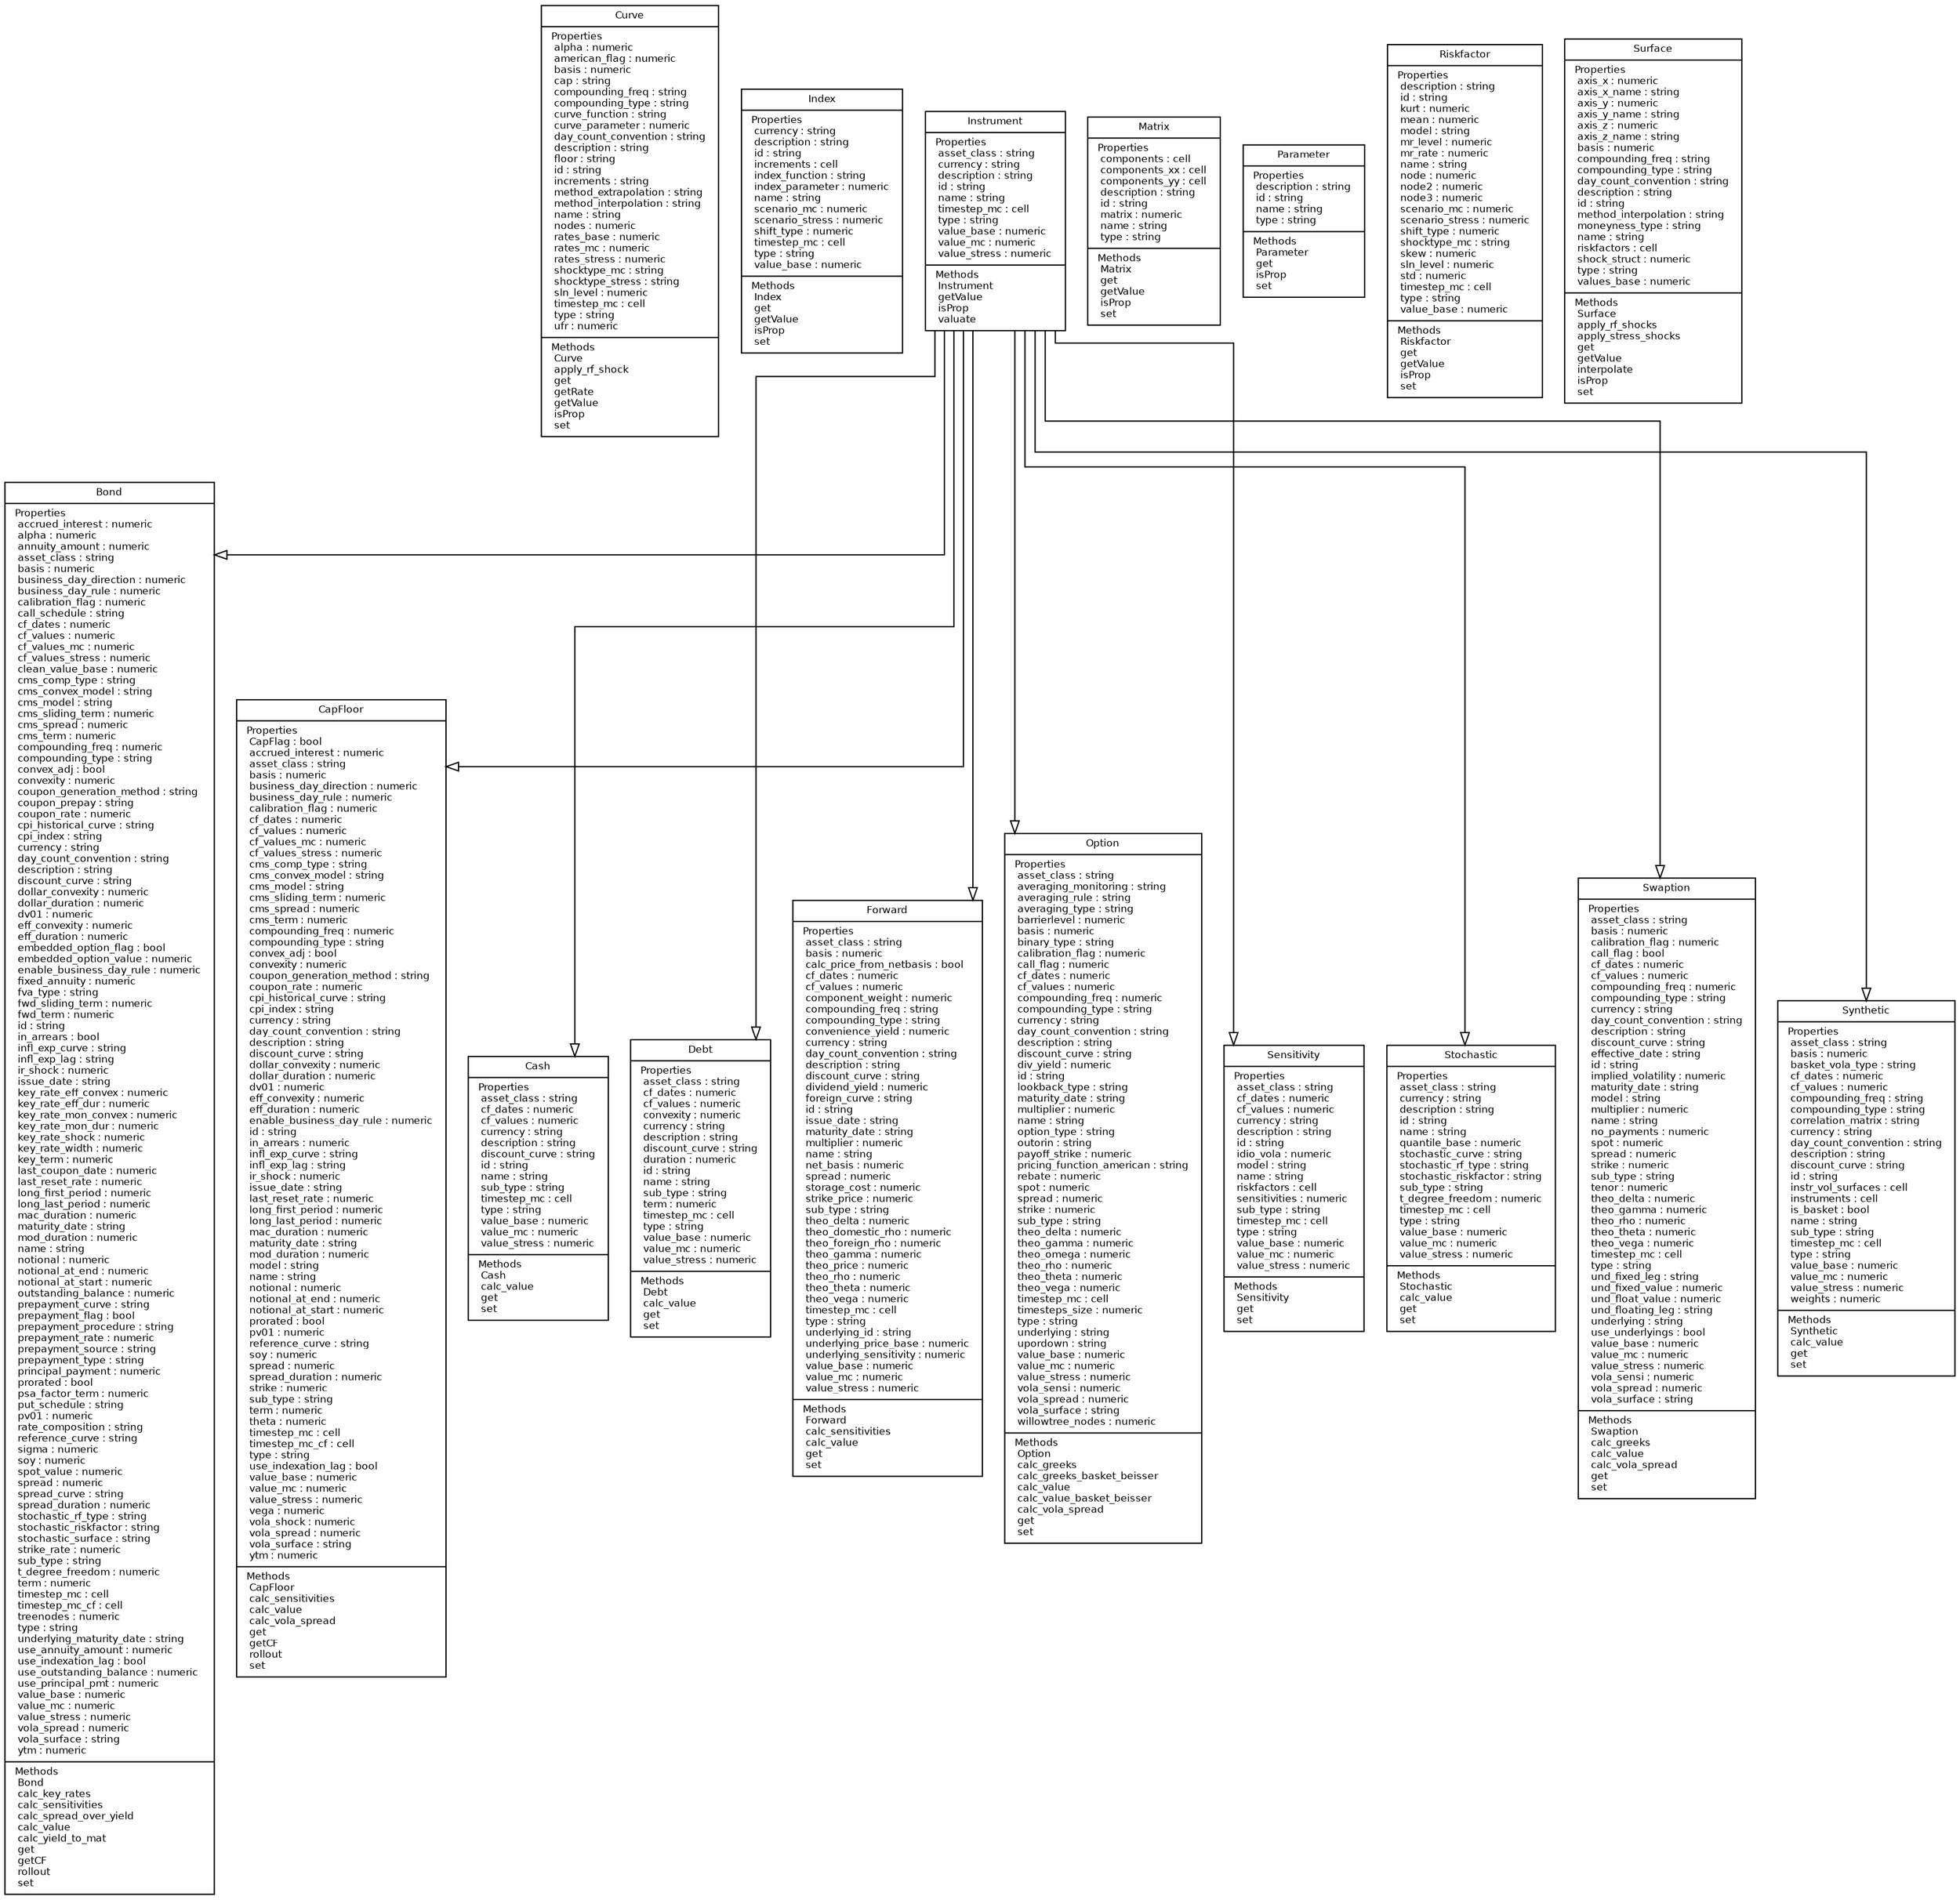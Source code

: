 digraph G {
	fontname = "Bitstream Vera Sans"
	fontsize = 8
	node [
		fontname = "Bitstream Vera Sans"
		fontsize = 8
		shape = "record"
	]
	edge [
		fontname = "Bitstream Vera Sans"
		fontsize = 8
	]
	graph [splines=ortho];
	Curve [ 
		label = "{ Curve | 
			Properties \l 
			alpha : numeric \l 
			american_flag : numeric \l 
			basis : numeric \l 
			cap : string \l 
			compounding_freq : string \l 
			compounding_type : string \l 
			curve_function : string \l 
			curve_parameter : numeric \l 
			day_count_convention : string \l 
			description : string \l 
			floor : string \l 
			id : string \l 
			increments : string \l 
			method_extrapolation : string \l 
			method_interpolation : string \l 
			name : string \l 
			nodes : numeric \l 
			rates_base : numeric \l 
			rates_mc : numeric \l 
			rates_stress : numeric \l 
			shocktype_mc : string \l 
			shocktype_stress : string \l 
			sln_level : numeric \l 
			timestep_mc : cell \l 
			type : string \l 
			ufr : numeric \l 
			 | 
			Methods \l 
			Curve \l 
			apply_rf_shock \l 
			get \l 
			getRate \l 
			getValue \l 
			isProp \l 
			set \l 
		}"
	]
	Index [ 
		label = "{ Index | 
			Properties \l 
			currency : string \l 
			description : string \l 
			id : string \l 
			increments : cell \l 
			index_function : string \l 
			index_parameter : numeric \l 
			name : string \l 
			scenario_mc : numeric \l 
			scenario_stress : numeric \l 
			shift_type : numeric \l 
			timestep_mc : cell \l 
			type : string \l 
			value_base : numeric \l 
			 | 
			Methods \l 
			Index \l 
			get \l 
			getValue \l 
			isProp \l 
			set \l 
		}"
	]
	Instrument [ 
		label = "{ Instrument | 
			Properties \l 
			asset_class : string \l 
			currency : string \l 
			description : string \l 
			id : string \l 
			name : string \l 
			timestep_mc : cell \l 
			type : string \l 
			value_base : numeric \l 
			value_mc : numeric \l 
			value_stress : numeric \l 
			 | 
			Methods \l 
			Instrument \l 
			getValue \l 
			isProp \l 
			valuate \l 
		}"
	]
	Matrix [ 
		label = "{ Matrix | 
			Properties \l 
			components : cell \l 
			components_xx : cell \l 
			components_yy : cell \l 
			description : string \l 
			id : string \l 
			matrix : numeric \l 
			name : string \l 
			type : string \l 
			 | 
			Methods \l 
			Matrix \l 
			get \l 
			getValue \l 
			isProp \l 
			set \l 
		}"
	]
	Parameter [ 
		label = "{ Parameter | 
			Properties \l 
			description : string \l 
			id : string \l 
			name : string \l 
			type : string \l 
			 | 
			Methods \l 
			Parameter \l 
			get \l 
			isProp \l 
			set \l 
		}"
	]
	Riskfactor [ 
		label = "{ Riskfactor | 
			Properties \l 
			description : string \l 
			id : string \l 
			kurt : numeric \l 
			mean : numeric \l 
			model : string \l 
			mr_level : numeric \l 
			mr_rate : numeric \l 
			name : string \l 
			node : numeric \l 
			node2 : numeric \l 
			node3 : numeric \l 
			scenario_mc : numeric \l 
			scenario_stress : numeric \l 
			shift_type : numeric \l 
			shocktype_mc : string \l 
			skew : numeric \l 
			sln_level : numeric \l 
			std : numeric \l 
			timestep_mc : cell \l 
			type : string \l 
			value_base : numeric \l 
			 | 
			Methods \l 
			Riskfactor \l 
			get \l 
			getValue \l 
			isProp \l 
			set \l 
		}"
	]
	Surface [ 
		label = "{ Surface | 
			Properties \l 
			axis_x : numeric \l 
			axis_x_name : string \l 
			axis_y : numeric \l 
			axis_y_name : string \l 
			axis_z : numeric \l 
			axis_z_name : string \l 
			basis : numeric \l 
			compounding_freq : string \l 
			compounding_type : string \l 
			day_count_convention : string \l 
			description : string \l 
			id : string \l 
			method_interpolation : string \l 
			moneyness_type : string \l 
			name : string \l 
			riskfactors : cell \l 
			shock_struct : numeric \l 
			type : string \l 
			values_base : numeric \l 
			 | 
			Methods \l 
			Surface \l 
			apply_rf_shocks \l 
			apply_stress_shocks \l 
			get \l 
			getValue \l 
			interpolate \l 
			isProp \l 
			set \l 
		}"
	]
	Bond [ 
		label = "{ Bond | 
			Properties \l 
			accrued_interest : numeric \l 
			alpha : numeric \l 
			annuity_amount : numeric \l 
			asset_class : string \l 
			basis : numeric \l 
			business_day_direction : numeric \l 
			business_day_rule : numeric \l 
			calibration_flag : numeric \l 
			call_schedule : string \l 
			cf_dates : numeric \l 
			cf_values : numeric \l 
			cf_values_mc : numeric \l 
			cf_values_stress : numeric \l 
			clean_value_base : numeric \l 
			cms_comp_type : string \l 
			cms_convex_model : string \l 
			cms_model : string \l 
			cms_sliding_term : numeric \l 
			cms_spread : numeric \l 
			cms_term : numeric \l 
			compounding_freq : numeric \l 
			compounding_type : string \l 
			convex_adj : bool \l 
			convexity : numeric \l 
			coupon_generation_method : string \l 
			coupon_prepay : string \l 
			coupon_rate : numeric \l 
			cpi_historical_curve : string \l 
			cpi_index : string \l 
			currency : string \l 
			day_count_convention : string \l 
			description : string \l 
			discount_curve : string \l 
			dollar_convexity : numeric \l 
			dollar_duration : numeric \l 
			dv01 : numeric \l 
			eff_convexity : numeric \l 
			eff_duration : numeric \l 
			embedded_option_flag : bool \l 
			embedded_option_value : numeric \l 
			enable_business_day_rule : numeric \l 
			fixed_annuity : numeric \l 
			fva_type : string \l 
			fwd_sliding_term : numeric \l 
			fwd_term : numeric \l 
			id : string \l 
			in_arrears : bool \l 
			infl_exp_curve : string \l 
			infl_exp_lag : string \l 
			ir_shock : numeric \l 
			issue_date : string \l 
			key_rate_eff_convex : numeric \l 
			key_rate_eff_dur : numeric \l 
			key_rate_mon_convex : numeric \l 
			key_rate_mon_dur : numeric \l 
			key_rate_shock : numeric \l 
			key_rate_width : numeric \l 
			key_term : numeric \l 
			last_coupon_date : numeric \l 
			last_reset_rate : numeric \l 
			long_first_period : numeric \l 
			long_last_period : numeric \l 
			mac_duration : numeric \l 
			maturity_date : string \l 
			mod_duration : numeric \l 
			name : string \l 
			notional : numeric \l 
			notional_at_end : numeric \l 
			notional_at_start : numeric \l 
			outstanding_balance : numeric \l 
			prepayment_curve : string \l 
			prepayment_flag : bool \l 
			prepayment_procedure : string \l 
			prepayment_rate : numeric \l 
			prepayment_source : string \l 
			prepayment_type : string \l 
			principal_payment : numeric \l 
			prorated : bool \l 
			psa_factor_term : numeric \l 
			put_schedule : string \l 
			pv01 : numeric \l 
			rate_composition : string \l 
			reference_curve : string \l 
			sigma : numeric \l 
			soy : numeric \l 
			spot_value : numeric \l 
			spread : numeric \l 
			spread_curve : string \l 
			spread_duration : numeric \l 
			stochastic_rf_type : string \l 
			stochastic_riskfactor : string \l 
			stochastic_surface : string \l 
			strike_rate : numeric \l 
			sub_type : string \l 
			t_degree_freedom : numeric \l 
			term : numeric \l 
			timestep_mc : cell \l 
			timestep_mc_cf : cell \l 
			treenodes : numeric \l 
			type : string \l 
			underlying_maturity_date : string \l 
			use_annuity_amount : numeric \l 
			use_indexation_lag : bool \l 
			use_outstanding_balance : numeric \l 
			use_principal_pmt : numeric \l 
			value_base : numeric \l 
			value_mc : numeric \l 
			value_stress : numeric \l 
			vola_spread : numeric \l 
			vola_surface : string \l 
			ytm : numeric \l 
			 | 
			Methods \l 
			Bond \l 
			calc_key_rates \l 
			calc_sensitivities \l 
			calc_spread_over_yield \l 
			calc_value \l 
			calc_yield_to_mat \l 
			get \l 
			getCF \l 
			rollout \l 
			set \l 
		}"
]	
	CapFloor [ 
		label = "{ CapFloor | 
			Properties \l 
			CapFlag : bool \l 
			accrued_interest : numeric \l 
			asset_class : string \l 
			basis : numeric \l 
			business_day_direction : numeric \l 
			business_day_rule : numeric \l 
			calibration_flag : numeric \l 
			cf_dates : numeric \l 
			cf_values : numeric \l 
			cf_values_mc : numeric \l 
			cf_values_stress : numeric \l 
			cms_comp_type : string \l 
			cms_convex_model : string \l 
			cms_model : string \l 
			cms_sliding_term : numeric \l 
			cms_spread : numeric \l 
			cms_term : numeric \l 
			compounding_freq : numeric \l 
			compounding_type : string \l 
			convex_adj : bool \l 
			convexity : numeric \l 
			coupon_generation_method : string \l 
			coupon_rate : numeric \l 
			cpi_historical_curve : string \l 
			cpi_index : string \l 
			currency : string \l 
			day_count_convention : string \l 
			description : string \l 
			discount_curve : string \l 
			dollar_convexity : numeric \l 
			dollar_duration : numeric \l 
			dv01 : numeric \l 
			eff_convexity : numeric \l 
			eff_duration : numeric \l 
			enable_business_day_rule : numeric \l 
			id : string \l 
			in_arrears : numeric \l 
			infl_exp_curve : string \l 
			infl_exp_lag : string \l 
			ir_shock : numeric \l 
			issue_date : string \l 
			last_reset_rate : numeric \l 
			long_first_period : numeric \l 
			long_last_period : numeric \l 
			mac_duration : numeric \l 
			maturity_date : string \l 
			mod_duration : numeric \l 
			model : string \l 
			name : string \l 
			notional : numeric \l 
			notional_at_end : numeric \l 
			notional_at_start : numeric \l 
			prorated : bool \l 
			pv01 : numeric \l 
			reference_curve : string \l 
			soy : numeric \l 
			spread : numeric \l 
			spread_duration : numeric \l 
			strike : numeric \l 
			sub_type : string \l 
			term : numeric \l 
			theta : numeric \l 
			timestep_mc : cell \l 
			timestep_mc_cf : cell \l 
			type : string \l 
			use_indexation_lag : bool \l 
			value_base : numeric \l 
			value_mc : numeric \l 
			value_stress : numeric \l 
			vega : numeric \l 
			vola_shock : numeric \l 
			vola_spread : numeric \l 
			vola_surface : string \l 
			ytm : numeric \l 
			 | 
			Methods \l 
			CapFloor \l 
			calc_sensitivities \l 
			calc_value \l 
			calc_vola_spread \l 
			get \l 
			getCF \l 
			rollout \l 
			set \l 
		}"
]	
	Cash [ 
		label = "{ Cash | 
			Properties \l 
			asset_class : string \l 
			cf_dates : numeric \l 
			cf_values : numeric \l 
			currency : string \l 
			description : string \l 
			discount_curve : string \l 
			id : string \l 
			name : string \l 
			sub_type : string \l 
			timestep_mc : cell \l 
			type : string \l 
			value_base : numeric \l 
			value_mc : numeric \l 
			value_stress : numeric \l 
			 | 
			Methods \l 
			Cash \l 
			calc_value \l 
			get \l 
			set \l 
		}"
]	
	Debt [ 
		label = "{ Debt | 
			Properties \l 
			asset_class : string \l 
			cf_dates : numeric \l 
			cf_values : numeric \l 
			convexity : numeric \l 
			currency : string \l 
			description : string \l 
			discount_curve : string \l 
			duration : numeric \l 
			id : string \l 
			name : string \l 
			sub_type : string \l 
			term : numeric \l 
			timestep_mc : cell \l 
			type : string \l 
			value_base : numeric \l 
			value_mc : numeric \l 
			value_stress : numeric \l 
			 | 
			Methods \l 
			Debt \l 
			calc_value \l 
			get \l 
			set \l 
		}"
]	
	Forward [ 
		label = "{ Forward | 
			Properties \l 
			asset_class : string \l 
			basis : numeric \l 
			calc_price_from_netbasis : bool \l 
			cf_dates : numeric \l 
			cf_values : numeric \l 
			component_weight : numeric \l 
			compounding_freq : string \l 
			compounding_type : string \l 
			convenience_yield : numeric \l 
			currency : string \l 
			day_count_convention : string \l 
			description : string \l 
			discount_curve : string \l 
			dividend_yield : numeric \l 
			foreign_curve : string \l 
			id : string \l 
			issue_date : string \l 
			maturity_date : string \l 
			multiplier : numeric \l 
			name : string \l 
			net_basis : numeric \l 
			spread : numeric \l 
			storage_cost : numeric \l 
			strike_price : numeric \l 
			sub_type : string \l 
			theo_delta : numeric \l 
			theo_domestic_rho : numeric \l 
			theo_foreign_rho : numeric \l 
			theo_gamma : numeric \l 
			theo_price : numeric \l 
			theo_rho : numeric \l 
			theo_theta : numeric \l 
			theo_vega : numeric \l 
			timestep_mc : cell \l 
			type : string \l 
			underlying_id : string \l 
			underlying_price_base : numeric \l 
			underlying_sensitivity : numeric \l 
			value_base : numeric \l 
			value_mc : numeric \l 
			value_stress : numeric \l 
			 | 
			Methods \l 
			Forward \l 
			calc_sensitivities \l 
			calc_value \l 
			get \l 
			set \l 
		}"
]	
	Option [ 
		label = "{ Option | 
			Properties \l 
			asset_class : string \l 
			averaging_monitoring : string \l 
			averaging_rule : string \l 
			averaging_type : string \l 
			barrierlevel : numeric \l 
			basis : numeric \l 
			binary_type : string \l 
			calibration_flag : numeric \l 
			call_flag : numeric \l 
			cf_dates : numeric \l 
			cf_values : numeric \l 
			compounding_freq : numeric \l 
			compounding_type : string \l 
			currency : string \l 
			day_count_convention : string \l 
			description : string \l 
			discount_curve : string \l 
			div_yield : numeric \l 
			id : string \l 
			lookback_type : string \l 
			maturity_date : string \l 
			multiplier : numeric \l 
			name : string \l 
			option_type : string \l 
			outorin : string \l 
			payoff_strike : numeric \l 
			pricing_function_american : string \l 
			rebate : numeric \l 
			spot : numeric \l 
			spread : numeric \l 
			strike : numeric \l 
			sub_type : string \l 
			theo_delta : numeric \l 
			theo_gamma : numeric \l 
			theo_omega : numeric \l 
			theo_rho : numeric \l 
			theo_theta : numeric \l 
			theo_vega : numeric \l 
			timestep_mc : cell \l 
			timesteps_size : numeric \l 
			type : string \l 
			underlying : string \l 
			upordown : string \l 
			value_base : numeric \l 
			value_mc : numeric \l 
			value_stress : numeric \l 
			vola_sensi : numeric \l 
			vola_spread : numeric \l 
			vola_surface : string \l 
			willowtree_nodes : numeric \l 
			 | 
			Methods \l 
			Option \l 
			calc_greeks \l 
			calc_greeks_basket_beisser \l 
			calc_value \l 
			calc_value_basket_beisser \l 
			calc_vola_spread \l 
			get \l 
			set \l 
		}"
]	
	Sensitivity [ 
		label = "{ Sensitivity | 
			Properties \l 
			asset_class : string \l 
			cf_dates : numeric \l 
			cf_values : numeric \l 
			currency : string \l 
			description : string \l 
			id : string \l 
			idio_vola : numeric \l 
			model : string \l 
			name : string \l 
			riskfactors : cell \l 
			sensitivities : numeric \l 
			sub_type : string \l 
			timestep_mc : cell \l 
			type : string \l 
			value_base : numeric \l 
			value_mc : numeric \l 
			value_stress : numeric \l 
			 | 
			Methods \l 
			Sensitivity \l 
			get \l 
			set \l 
		}"
]	
	Stochastic [ 
		label = "{ Stochastic | 
			Properties \l 
			asset_class : string \l 
			currency : string \l 
			description : string \l 
			id : string \l 
			name : string \l 
			quantile_base : numeric \l 
			stochastic_curve : string \l 
			stochastic_rf_type : string \l 
			stochastic_riskfactor : string \l 
			sub_type : string \l 
			t_degree_freedom : numeric \l 
			timestep_mc : cell \l 
			type : string \l 
			value_base : numeric \l 
			value_mc : numeric \l 
			value_stress : numeric \l 
			 | 
			Methods \l 
			Stochastic \l 
			calc_value \l 
			get \l 
			set \l 
		}"
]	
	Swaption [ 
		label = "{ Swaption | 
			Properties \l 
			asset_class : string \l 
			basis : numeric \l 
			calibration_flag : numeric \l 
			call_flag : bool \l 
			cf_dates : numeric \l 
			cf_values : numeric \l 
			compounding_freq : numeric \l 
			compounding_type : string \l 
			currency : string \l 
			day_count_convention : string \l 
			description : string \l 
			discount_curve : string \l 
			effective_date : string \l 
			id : string \l 
			implied_volatility : numeric \l 
			maturity_date : string \l 
			model : string \l 
			multiplier : numeric \l 
			name : string \l 
			no_payments : numeric \l 
			spot : numeric \l 
			spread : numeric \l 
			strike : numeric \l 
			sub_type : string \l 
			tenor : numeric \l 
			theo_delta : numeric \l 
			theo_gamma : numeric \l 
			theo_rho : numeric \l 
			theo_theta : numeric \l 
			theo_vega : numeric \l 
			timestep_mc : cell \l 
			type : string \l 
			und_fixed_leg : string \l 
			und_fixed_value : numeric \l 
			und_float_value : numeric \l 
			und_floating_leg : string \l 
			underlying : string \l 
			use_underlyings : bool \l 
			value_base : numeric \l 
			value_mc : numeric \l 
			value_stress : numeric \l 
			vola_sensi : numeric \l 
			vola_spread : numeric \l 
			vola_surface : string \l 
			 | 
			Methods \l 
			Swaption \l 
			calc_greeks \l 
			calc_value \l 
			calc_vola_spread \l 
			get \l 
			set \l 
		}"
]	
	Synthetic [ 
		label = "{ Synthetic | 
			Properties \l 
			asset_class : string \l 
			basis : numeric \l 
			basket_vola_type : string \l 
			cf_dates : numeric \l 
			cf_values : numeric \l 
			compounding_freq : string \l 
			compounding_type : string \l 
			correlation_matrix : string \l 
			currency : string \l 
			day_count_convention : string \l 
			description : string \l 
			discount_curve : string \l 
			id : string \l 
			instr_vol_surfaces : cell \l 
			instruments : cell \l 
			is_basket : bool \l 
			name : string \l 
			sub_type : string \l 
			timestep_mc : cell \l 
			type : string \l 
			value_base : numeric \l 
			value_mc : numeric \l 
			value_stress : numeric \l 
			weights : numeric \l 
			 | 
			Methods \l 
			Synthetic \l 
			calc_value \l 
			get \l 
			set \l 
		}"
]	
edge [
	arrowhead = "empty"
]
Instrument -> Bond 
Instrument -> CapFloor 
Instrument -> Cash 
Instrument -> Debt 
Instrument -> Forward 
Instrument -> Option 
Instrument -> Sensitivity 
Instrument -> Stochastic 
Instrument -> Swaption 
Instrument -> Synthetic 
}
